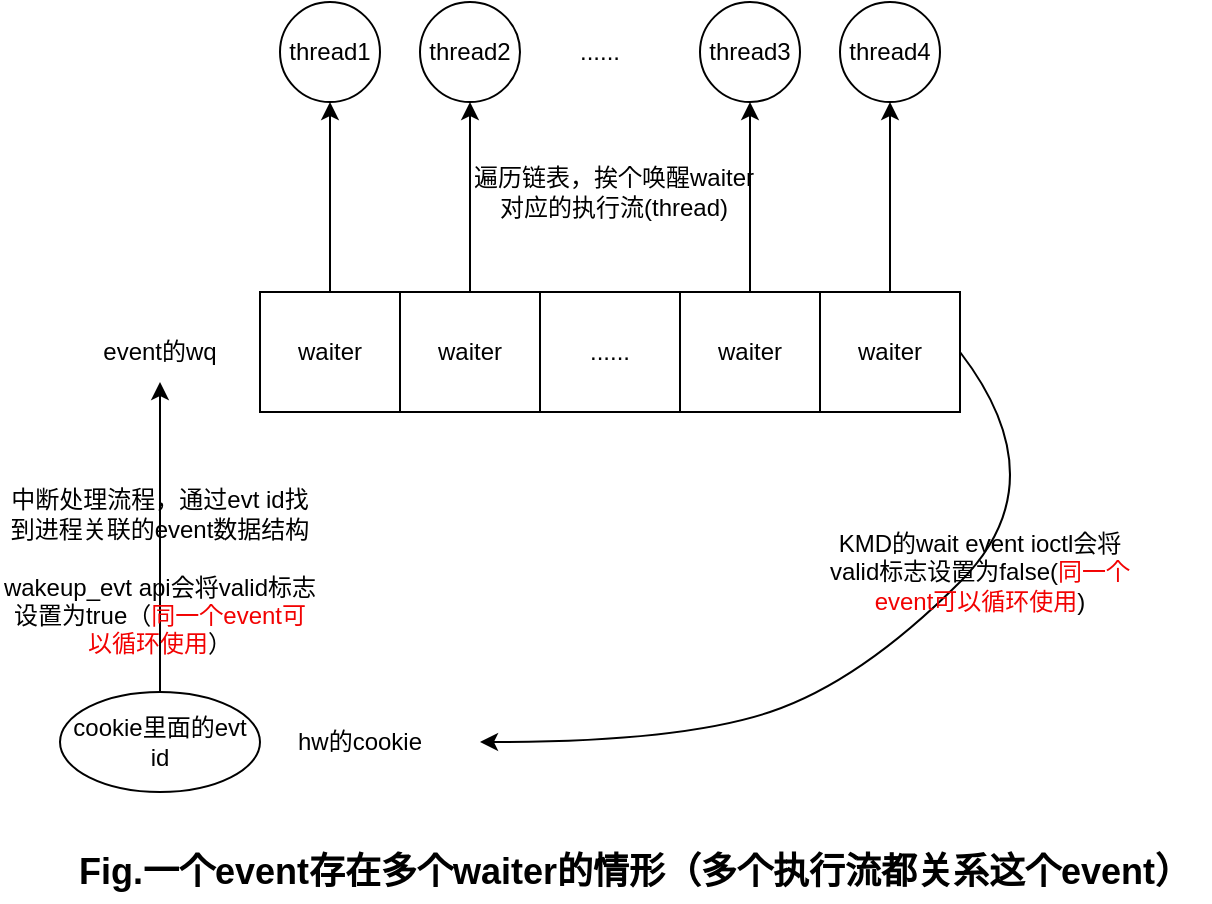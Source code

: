 <mxfile version="24.7.16">
  <diagram name="第 1 页" id="6oSLzW6OdK55gBQiA2pg">
    <mxGraphModel dx="1181" dy="653" grid="1" gridSize="10" guides="1" tooltips="1" connect="1" arrows="1" fold="1" page="1" pageScale="1" pageWidth="827" pageHeight="1169" math="0" shadow="0">
      <root>
        <mxCell id="0" />
        <mxCell id="1" parent="0" />
        <mxCell id="vPA88ml3--isu-U90VJn-1" value="waiter" style="rounded=0;whiteSpace=wrap;html=1;" vertex="1" parent="1">
          <mxGeometry x="230" y="385" width="70" height="60" as="geometry" />
        </mxCell>
        <mxCell id="vPA88ml3--isu-U90VJn-21" style="edgeStyle=orthogonalEdgeStyle;rounded=0;orthogonalLoop=1;jettySize=auto;html=1;exitX=0.5;exitY=0;exitDx=0;exitDy=0;entryX=0.5;entryY=1;entryDx=0;entryDy=0;" edge="1" parent="1" source="vPA88ml3--isu-U90VJn-2" target="vPA88ml3--isu-U90VJn-15">
          <mxGeometry relative="1" as="geometry" />
        </mxCell>
        <mxCell id="vPA88ml3--isu-U90VJn-2" value="waiter" style="rounded=0;whiteSpace=wrap;html=1;" vertex="1" parent="1">
          <mxGeometry x="300" y="385" width="70" height="60" as="geometry" />
        </mxCell>
        <mxCell id="vPA88ml3--isu-U90VJn-22" style="edgeStyle=orthogonalEdgeStyle;rounded=0;orthogonalLoop=1;jettySize=auto;html=1;exitX=0.5;exitY=0;exitDx=0;exitDy=0;entryX=0.5;entryY=1;entryDx=0;entryDy=0;" edge="1" parent="1" source="vPA88ml3--isu-U90VJn-3" target="vPA88ml3--isu-U90VJn-17">
          <mxGeometry relative="1" as="geometry" />
        </mxCell>
        <mxCell id="vPA88ml3--isu-U90VJn-3" value="waiter" style="rounded=0;whiteSpace=wrap;html=1;" vertex="1" parent="1">
          <mxGeometry x="440" y="385" width="70" height="60" as="geometry" />
        </mxCell>
        <mxCell id="vPA88ml3--isu-U90VJn-23" style="edgeStyle=orthogonalEdgeStyle;rounded=0;orthogonalLoop=1;jettySize=auto;html=1;exitX=0.5;exitY=0;exitDx=0;exitDy=0;entryX=0.5;entryY=1;entryDx=0;entryDy=0;" edge="1" parent="1" source="vPA88ml3--isu-U90VJn-4" target="vPA88ml3--isu-U90VJn-18">
          <mxGeometry relative="1" as="geometry" />
        </mxCell>
        <mxCell id="vPA88ml3--isu-U90VJn-4" value="waiter" style="rounded=0;whiteSpace=wrap;html=1;" vertex="1" parent="1">
          <mxGeometry x="510" y="385" width="70" height="60" as="geometry" />
        </mxCell>
        <mxCell id="vPA88ml3--isu-U90VJn-5" value="......" style="rounded=0;whiteSpace=wrap;html=1;" vertex="1" parent="1">
          <mxGeometry x="370" y="385" width="70" height="60" as="geometry" />
        </mxCell>
        <mxCell id="vPA88ml3--isu-U90VJn-6" value="event的wq" style="text;html=1;align=center;verticalAlign=middle;whiteSpace=wrap;rounded=0;" vertex="1" parent="1">
          <mxGeometry x="150" y="400" width="60" height="30" as="geometry" />
        </mxCell>
        <mxCell id="vPA88ml3--isu-U90VJn-7" value="hw的cookie" style="text;html=1;align=center;verticalAlign=middle;whiteSpace=wrap;rounded=0;" vertex="1" parent="1">
          <mxGeometry x="240" y="595" width="80" height="30" as="geometry" />
        </mxCell>
        <mxCell id="vPA88ml3--isu-U90VJn-9" value="cookie里面的evt id" style="ellipse;whiteSpace=wrap;html=1;" vertex="1" parent="1">
          <mxGeometry x="130" y="585" width="100" height="50" as="geometry" />
        </mxCell>
        <mxCell id="vPA88ml3--isu-U90VJn-10" value="" style="endArrow=classic;html=1;rounded=0;entryX=0.5;entryY=1;entryDx=0;entryDy=0;exitX=0.5;exitY=0;exitDx=0;exitDy=0;" edge="1" parent="1" source="vPA88ml3--isu-U90VJn-9" target="vPA88ml3--isu-U90VJn-6">
          <mxGeometry width="50" height="50" relative="1" as="geometry">
            <mxPoint x="390" y="610" as="sourcePoint" />
            <mxPoint x="440" y="560" as="targetPoint" />
          </mxGeometry>
        </mxCell>
        <mxCell id="vPA88ml3--isu-U90VJn-11" value="中断处理流程，通过evt id找到进程关联的event数据结构&lt;div&gt;&lt;br&gt;&lt;/div&gt;&lt;div&gt;wakeup_evt api会将valid标志设置为true（&lt;font color=&quot;#f20202&quot;&gt;同一个event可以循环使用&lt;/font&gt;）&lt;/div&gt;" style="text;html=1;align=center;verticalAlign=middle;whiteSpace=wrap;rounded=0;" vertex="1" parent="1">
          <mxGeometry x="100" y="510" width="160" height="30" as="geometry" />
        </mxCell>
        <mxCell id="vPA88ml3--isu-U90VJn-14" value="thread1" style="ellipse;whiteSpace=wrap;html=1;aspect=fixed;" vertex="1" parent="1">
          <mxGeometry x="240" y="240" width="50" height="50" as="geometry" />
        </mxCell>
        <mxCell id="vPA88ml3--isu-U90VJn-15" value="thread2" style="ellipse;whiteSpace=wrap;html=1;aspect=fixed;" vertex="1" parent="1">
          <mxGeometry x="310" y="240" width="50" height="50" as="geometry" />
        </mxCell>
        <mxCell id="vPA88ml3--isu-U90VJn-17" value="thread3" style="ellipse;whiteSpace=wrap;html=1;aspect=fixed;" vertex="1" parent="1">
          <mxGeometry x="450" y="240" width="50" height="50" as="geometry" />
        </mxCell>
        <mxCell id="vPA88ml3--isu-U90VJn-18" value="thread4" style="ellipse;whiteSpace=wrap;html=1;aspect=fixed;" vertex="1" parent="1">
          <mxGeometry x="520" y="240" width="50" height="50" as="geometry" />
        </mxCell>
        <mxCell id="vPA88ml3--isu-U90VJn-19" value="......" style="text;html=1;align=center;verticalAlign=middle;whiteSpace=wrap;rounded=0;" vertex="1" parent="1">
          <mxGeometry x="370" y="250" width="60" height="30" as="geometry" />
        </mxCell>
        <mxCell id="vPA88ml3--isu-U90VJn-20" value="" style="endArrow=classic;html=1;rounded=0;entryX=0.5;entryY=1;entryDx=0;entryDy=0;exitX=0.5;exitY=0;exitDx=0;exitDy=0;" edge="1" parent="1" source="vPA88ml3--isu-U90VJn-1" target="vPA88ml3--isu-U90VJn-14">
          <mxGeometry width="50" height="50" relative="1" as="geometry">
            <mxPoint x="390" y="610" as="sourcePoint" />
            <mxPoint x="440" y="560" as="targetPoint" />
          </mxGeometry>
        </mxCell>
        <mxCell id="vPA88ml3--isu-U90VJn-24" value="遍历链表，挨个唤醒waiter对应的执行流(thread)" style="text;html=1;align=center;verticalAlign=middle;whiteSpace=wrap;rounded=0;" vertex="1" parent="1">
          <mxGeometry x="334" y="320" width="146" height="30" as="geometry" />
        </mxCell>
        <mxCell id="vPA88ml3--isu-U90VJn-25" value="" style="curved=1;endArrow=classic;html=1;rounded=0;exitX=1;exitY=0.5;exitDx=0;exitDy=0;" edge="1" parent="1" source="vPA88ml3--isu-U90VJn-4">
          <mxGeometry width="50" height="50" relative="1" as="geometry">
            <mxPoint x="390" y="610" as="sourcePoint" />
            <mxPoint x="340" y="610" as="targetPoint" />
            <Array as="points">
              <mxPoint x="630" y="480" />
              <mxPoint x="530" y="580" />
              <mxPoint x="440" y="610" />
            </Array>
          </mxGeometry>
        </mxCell>
        <mxCell id="vPA88ml3--isu-U90VJn-26" value="KMD的wait event ioctl会将valid标志设置为false(&lt;font color=&quot;#f20202&quot;&gt;同一个event可以循环使用&lt;/font&gt;)" style="text;html=1;align=center;verticalAlign=middle;whiteSpace=wrap;rounded=0;" vertex="1" parent="1">
          <mxGeometry x="510" y="510" width="160" height="30" as="geometry" />
        </mxCell>
        <mxCell id="vPA88ml3--isu-U90VJn-27" value="Fig.一个event存在多个waiter的情形（多个执行流都关系这个event）" style="text;html=1;align=center;verticalAlign=middle;whiteSpace=wrap;rounded=0;fontSize=18;fontStyle=1" vertex="1" parent="1">
          <mxGeometry x="130" y="660" width="575" height="30" as="geometry" />
        </mxCell>
      </root>
    </mxGraphModel>
  </diagram>
</mxfile>
